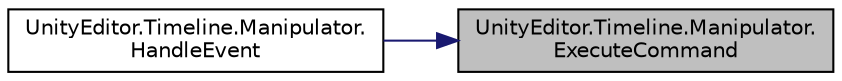 digraph "UnityEditor.Timeline.Manipulator.ExecuteCommand"
{
 // LATEX_PDF_SIZE
  edge [fontname="Helvetica",fontsize="10",labelfontname="Helvetica",labelfontsize="10"];
  node [fontname="Helvetica",fontsize="10",shape=record];
  rankdir="RL";
  Node1 [label="UnityEditor.Timeline.Manipulator.\lExecuteCommand",height=0.2,width=0.4,color="black", fillcolor="grey75", style="filled", fontcolor="black",tooltip=" "];
  Node1 -> Node2 [dir="back",color="midnightblue",fontsize="10",style="solid",fontname="Helvetica"];
  Node2 [label="UnityEditor.Timeline.Manipulator.\lHandleEvent",height=0.2,width=0.4,color="black", fillcolor="white", style="filled",URL="$class_unity_editor_1_1_timeline_1_1_manipulator.html#af52da00330a83b17c0397ac8d430fbf0",tooltip=" "];
}
